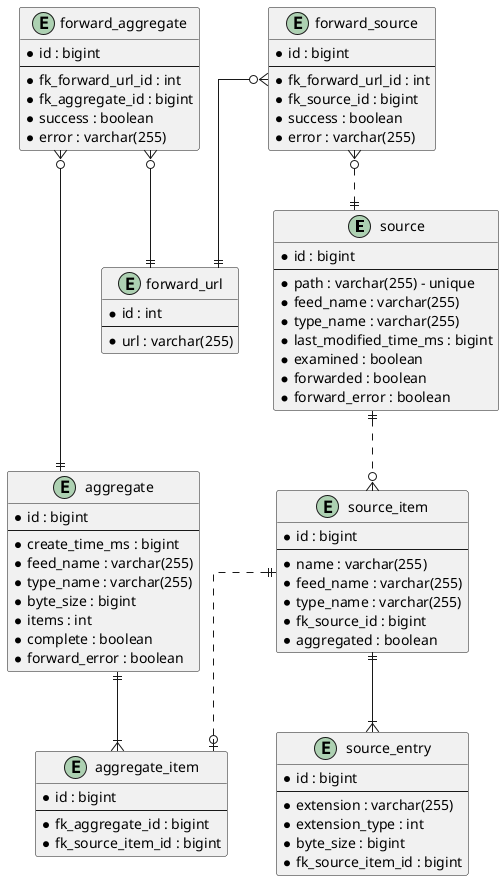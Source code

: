 @startuml

' avoid problems with angled crows feet
skinparam linetype ortho

entity source {
  *id : bigint
  --
  *path : varchar(255) - unique
  *feed_name : varchar(255)
  *type_name : varchar(255)
  *last_modified_time_ms : bigint
  *examined : boolean
  *forwarded : boolean
  *forward_error : boolean
}

entity source_item {
  *id : bigint
  --
  *name : varchar(255)
  *feed_name : varchar(255)
  *type_name : varchar(255)
  *fk_source_id : bigint
  *aggregated : boolean
}

entity source_entry {
  *id : bigint
  --
  *extension : varchar(255)
  *extension_type : int
  *byte_size : bigint
  *fk_source_item_id : bigint
}

entity aggregate {
  *id : bigint
  --
  *create_time_ms : bigint
  *feed_name : varchar(255)
  *type_name : varchar(255)
  *byte_size : bigint
  *items : int
  *complete : boolean
  *forward_error : boolean
}

entity aggregate_item {
  *id : bigint
  --
  *fk_aggregate_id : bigint
  *fk_source_item_id : bigint
}

entity forward_url {
  *id : int
  --
  *url : varchar(255)
}

entity forward_source {
  *id : bigint
  --
  *fk_forward_url_id : int
  *fk_source_id : bigint
  *success : boolean
  *error : varchar(255)
}

entity forward_aggregate {
  *id : bigint
  --
  *fk_forward_url_id : int
  *fk_aggregate_id : bigint
  *success : boolean
  *error : varchar(255)
}

source ||..o{ source_item
source_item ||--|{ source_entry
aggregate ||--|{ aggregate_item
source_item ||..o| aggregate_item
forward_source }o--|| forward_url
forward_source }o..|| source
forward_aggregate }o--|| forward_url
forward_aggregate }o--|| aggregate

@enduml